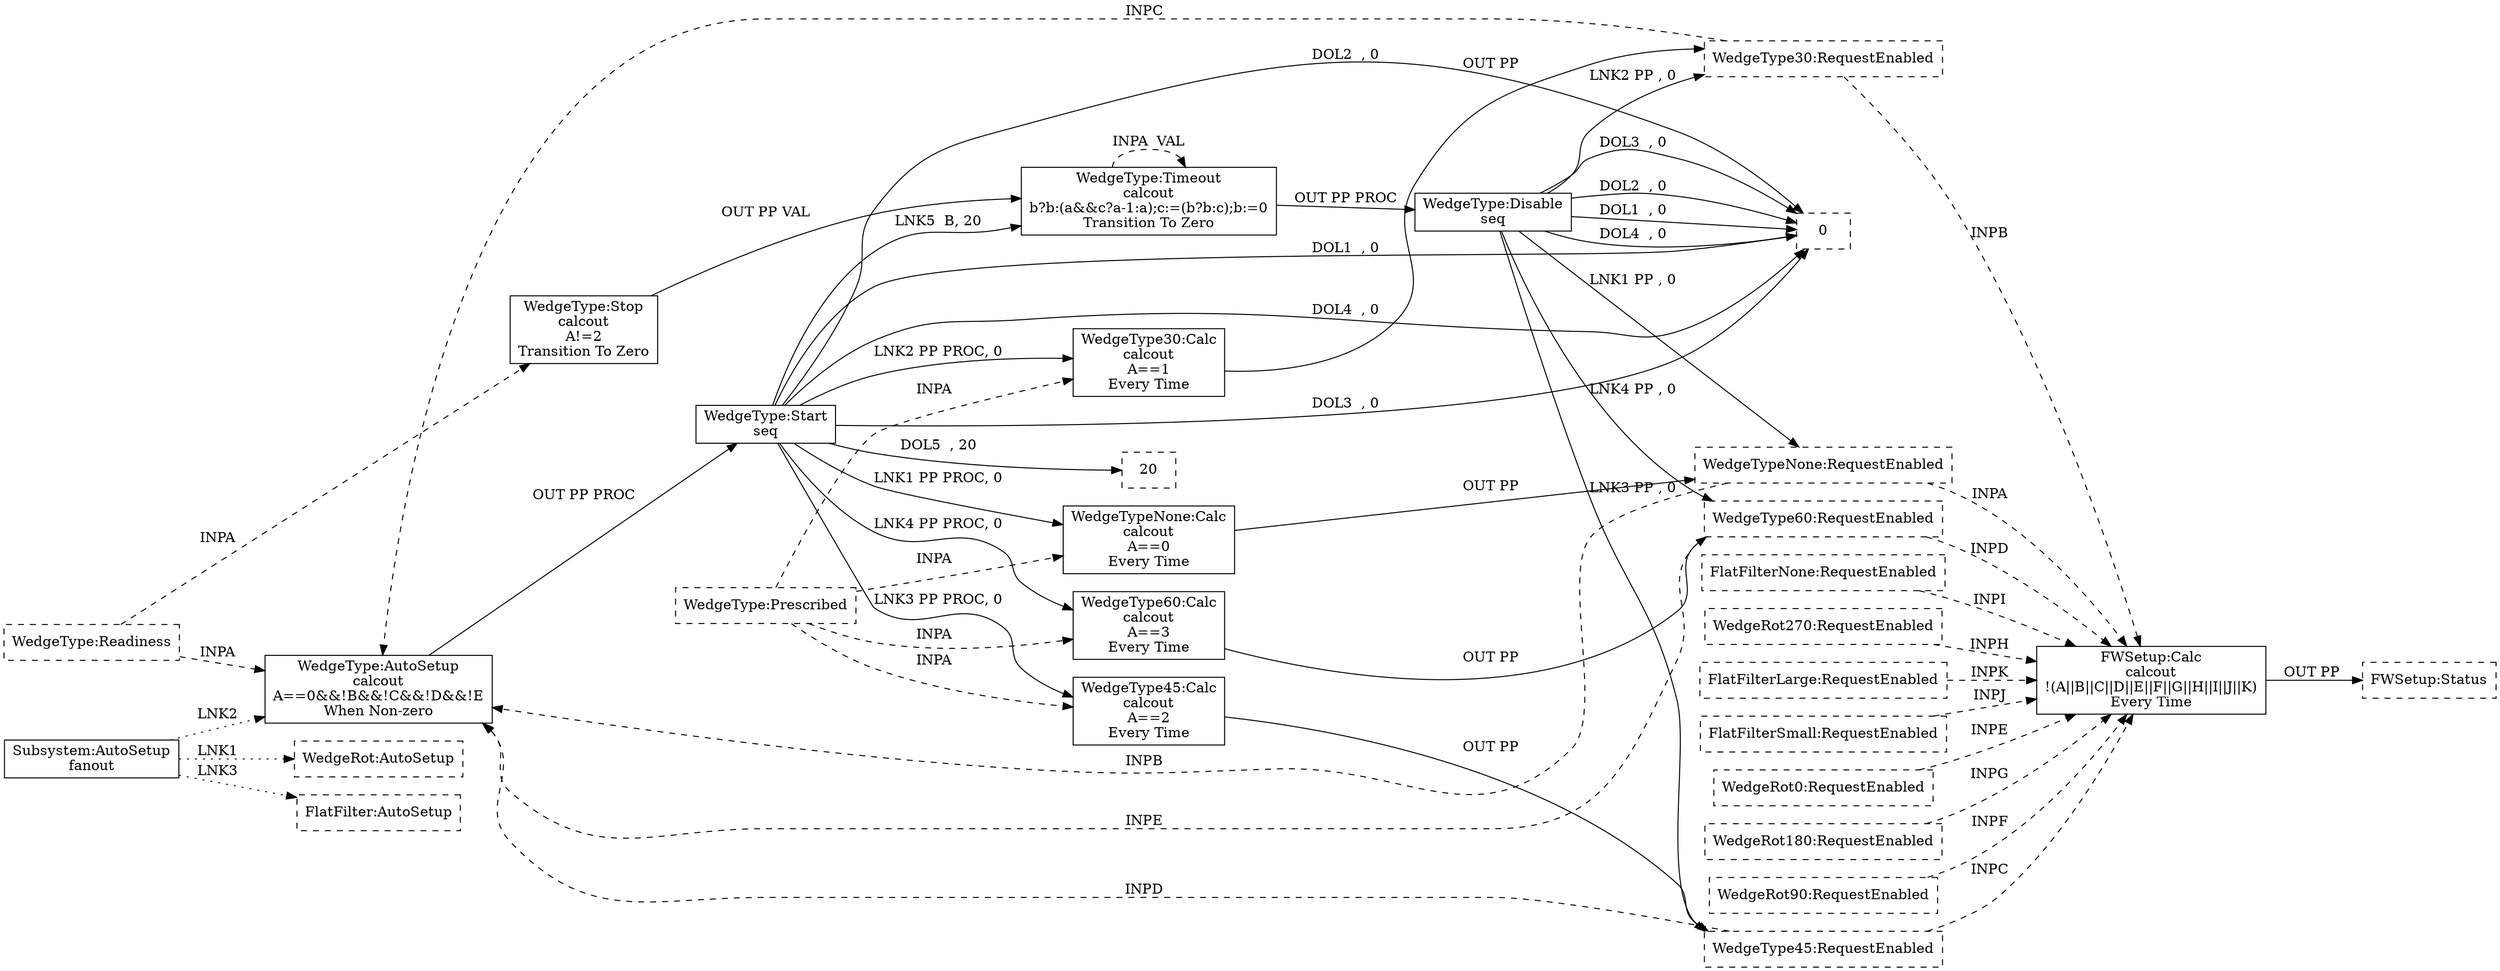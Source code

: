 digraph filter_wedge_setup_merged {
  rankdir=LR;

  "WedgeType:AutoSetup" [ shape=box, label="WedgeType:AutoSetup\ncalcout\nA==0&&!B&&!C&&!D&&!E\nWhen Non-zero" ]
  "WedgeType30:RequestEnabled" -> "WedgeType:AutoSetup" [ label="INPC  ", style="dashed" ]
  "WedgeTypeNone:RequestEnabled" -> "WedgeType:AutoSetup" [ label="INPB  ", style="dashed" ]
  "WedgeType60:RequestEnabled" -> "WedgeType:AutoSetup" [ label="INPE  ", style="dashed" ]
  "WedgeType45:RequestEnabled" -> "WedgeType:AutoSetup" [ label="INPD  ", style="dashed" ]
  "WedgeType:Readiness" -> "WedgeType:AutoSetup" [ label="INPA  ", style="dashed" ]
  "WedgeType:AutoSetup" -> "WedgeType:Start" [ label="OUT PP PROC", style="solid" ]
  "WedgeType:Start" [ shape=box, label="WedgeType:Start\nseq" ]
  "WedgeType:Start" -> "WedgeTypeNone:Calc" [ label="LNK1 PP PROC, 0", style="solid" ]
  "WedgeType:Start" -> "WedgeType:Timeout" [ label="LNK5  B, 20", style="solid" ]
  "WedgeType:Start" -> "WedgeType60:Calc" [ label="LNK4 PP PROC, 0", style="solid" ]
  "WedgeType:Start" -> "WedgeType45:Calc" [ label="LNK3 PP PROC, 0", style="solid" ]
  "WedgeType:Start" -> "WedgeType30:Calc" [ label="LNK2 PP PROC, 0", style="solid" ]
  "WedgeType:Start" -> "0" [ label="DOL3  , 0", style="solid" ]
  "WedgeType:Start" -> "0" [ label="DOL2  , 0", style="solid" ]
  "WedgeType:Start" -> "0" [ label="DOL1  , 0", style="solid" ]
  "WedgeType:Start" -> "20" [ label="DOL5  , 20", style="solid" ]
  "WedgeType:Start" -> "0" [ label="DOL4  , 0", style="solid" ]
  "WedgeTypeNone:Calc" [ shape=box, label="WedgeTypeNone:Calc\ncalcout\nA==0\nEvery Time" ]
  "WedgeType:Prescribed" -> "WedgeTypeNone:Calc" [ label="INPA  ", style="dashed" ]
  "WedgeTypeNone:Calc" -> "WedgeTypeNone:RequestEnabled" [ label="OUT PP ", style="solid" ]
  "WedgeType30:Calc" [ shape=box, label="WedgeType30:Calc\ncalcout\nA==1\nEvery Time" ]
  "WedgeType:Prescribed" -> "WedgeType30:Calc" [ label="INPA  ", style="dashed" ]
  "WedgeType30:Calc" -> "WedgeType30:RequestEnabled" [ label="OUT PP ", style="solid" ]
  "WedgeType45:Calc" [ shape=box, label="WedgeType45:Calc\ncalcout\nA==2\nEvery Time" ]
  "WedgeType:Prescribed" -> "WedgeType45:Calc" [ label="INPA  ", style="dashed" ]
  "WedgeType45:Calc" -> "WedgeType45:RequestEnabled" [ label="OUT PP ", style="solid" ]
  "WedgeType60:Calc" [ shape=box, label="WedgeType60:Calc\ncalcout\nA==3\nEvery Time" ]
  "WedgeType:Prescribed" -> "WedgeType60:Calc" [ label="INPA  ", style="dashed" ]
  "WedgeType60:Calc" -> "WedgeType60:RequestEnabled" [ label="OUT PP ", style="solid" ]
  "WedgeType:Stop" [ shape=box, label="WedgeType:Stop\ncalcout\nA!=2\nTransition To Zero" ]
  "WedgeType:Readiness" -> "WedgeType:Stop" [ label="INPA  ", style="dashed" ]
  "WedgeType:Stop" -> "WedgeType:Timeout" [ label="OUT PP VAL", style="solid" ]
  "WedgeType:Timeout" [ shape=box, label="WedgeType:Timeout\ncalcout\nb?b:(a&&c?a-1:a);c:=(b?b:c);b:=0\nTransition To Zero" ]
  "WedgeType:Timeout" -> "WedgeType:Timeout" [ label="INPA  VAL", style="dashed" ]
  "WedgeType:Timeout" -> "WedgeType:Disable" [ label="OUT PP PROC", style="solid" ]
  "WedgeType:Disable" [ shape=box, label="WedgeType:Disable\nseq" ]
  "WedgeType:Disable" -> "WedgeTypeNone:RequestEnabled" [ label="LNK1 PP , 0", style="solid" ]
  "WedgeType:Disable" -> "WedgeType60:RequestEnabled" [ label="LNK4 PP , 0", style="solid" ]
  "WedgeType:Disable" -> "WedgeType45:RequestEnabled" [ label="LNK3 PP , 0", style="solid" ]
  "WedgeType:Disable" -> "WedgeType30:RequestEnabled" [ label="LNK2 PP , 0", style="solid" ]
  "WedgeType:Disable" -> "0" [ label="DOL3  , 0", style="solid" ]
  "WedgeType:Disable" -> "0" [ label="DOL2  , 0", style="solid" ]
  "WedgeType:Disable" -> "0" [ label="DOL1  , 0", style="solid" ]
  "WedgeType:Disable" -> "0" [ label="DOL4  , 0", style="solid" ]
  "Subsystem:AutoSetup" [ shape=box, label="Subsystem:AutoSetup\nfanout" ]
  "Subsystem:AutoSetup" -> "WedgeRot:AutoSetup" [ label="LNK1  ", style="dotted" ]
  "Subsystem:AutoSetup" -> "FlatFilter:AutoSetup" [ label="LNK3  ", style="dotted" ]
  "Subsystem:AutoSetup" -> "WedgeType:AutoSetup" [ label="LNK2  ", style="dotted" ]
  "FWSetup:Calc" [ shape=box, label="FWSetup:Calc\ncalcout\n!(A||B||C||D||E||F||G||H||I||J||K)\nEvery Time" ]
  "FlatFilterNone:RequestEnabled" -> "FWSetup:Calc" [ label="INPI  ", style="dashed" ]
  "WedgeRot270:RequestEnabled" -> "FWSetup:Calc" [ label="INPH  ", style="dashed" ]
  "FlatFilterLarge:RequestEnabled" -> "FWSetup:Calc" [ label="INPK  ", style="dashed" ]
  "FlatFilterSmall:RequestEnabled" -> "FWSetup:Calc" [ label="INPJ  ", style="dashed" ]
  "WedgeType45:RequestEnabled" -> "FWSetup:Calc" [ label="INPC  ", style="dashed" ]
  "WedgeType30:RequestEnabled" -> "FWSetup:Calc" [ label="INPB  ", style="dashed" ]
  "WedgeRot0:RequestEnabled" -> "FWSetup:Calc" [ label="INPE  ", style="dashed" ]
  "WedgeType60:RequestEnabled" -> "FWSetup:Calc" [ label="INPD  ", style="dashed" ]
  "WedgeRot180:RequestEnabled" -> "FWSetup:Calc" [ label="INPG  ", style="dashed" ]
  "WedgeRot90:RequestEnabled" -> "FWSetup:Calc" [ label="INPF  ", style="dashed" ]
  "WedgeTypeNone:RequestEnabled" -> "FWSetup:Calc" [ label="INPA  ", style="dashed" ]
  "FWSetup:Calc" -> "FWSetup:Status" [ label="OUT PP ", style="solid" ]
  "WedgeRot270:RequestEnabled" [ shape=box, style=dashed ]
  "FlatFilter:AutoSetup" [ shape=box, style=dashed ]
  "20" [ shape=box, style=dashed ]
  "FlatFilterSmall:RequestEnabled" [ shape=box, style=dashed ]
  "WedgeType45:RequestEnabled" [ shape=box, style=dashed ]
  "WedgeType30:RequestEnabled" [ shape=box, style=dashed ]
  "WedgeRot90:RequestEnabled" [ shape=box, style=dashed ]
  "WedgeTypeNone:RequestEnabled" [ shape=box, style=dashed ]
  "0" [ shape=box, style=dashed ]
  "WedgeType:Readiness" [ shape=box, style=dashed ]
  "FlatFilterLarge:RequestEnabled" [ shape=box, style=dashed ]
  "FlatFilterNone:RequestEnabled" [ shape=box, style=dashed ]
  "WedgeType:Prescribed" [ shape=box, style=dashed ]
  "WedgeRot180:RequestEnabled" [ shape=box, style=dashed ]
  "WedgeRot0:RequestEnabled" [ shape=box, style=dashed ]
  "WedgeType60:RequestEnabled" [ shape=box, style=dashed ]
  "FWSetup:Status" [ shape=box, style=dashed ]
  "WedgeRot:AutoSetup" [ shape=box, style=dashed ]

}
